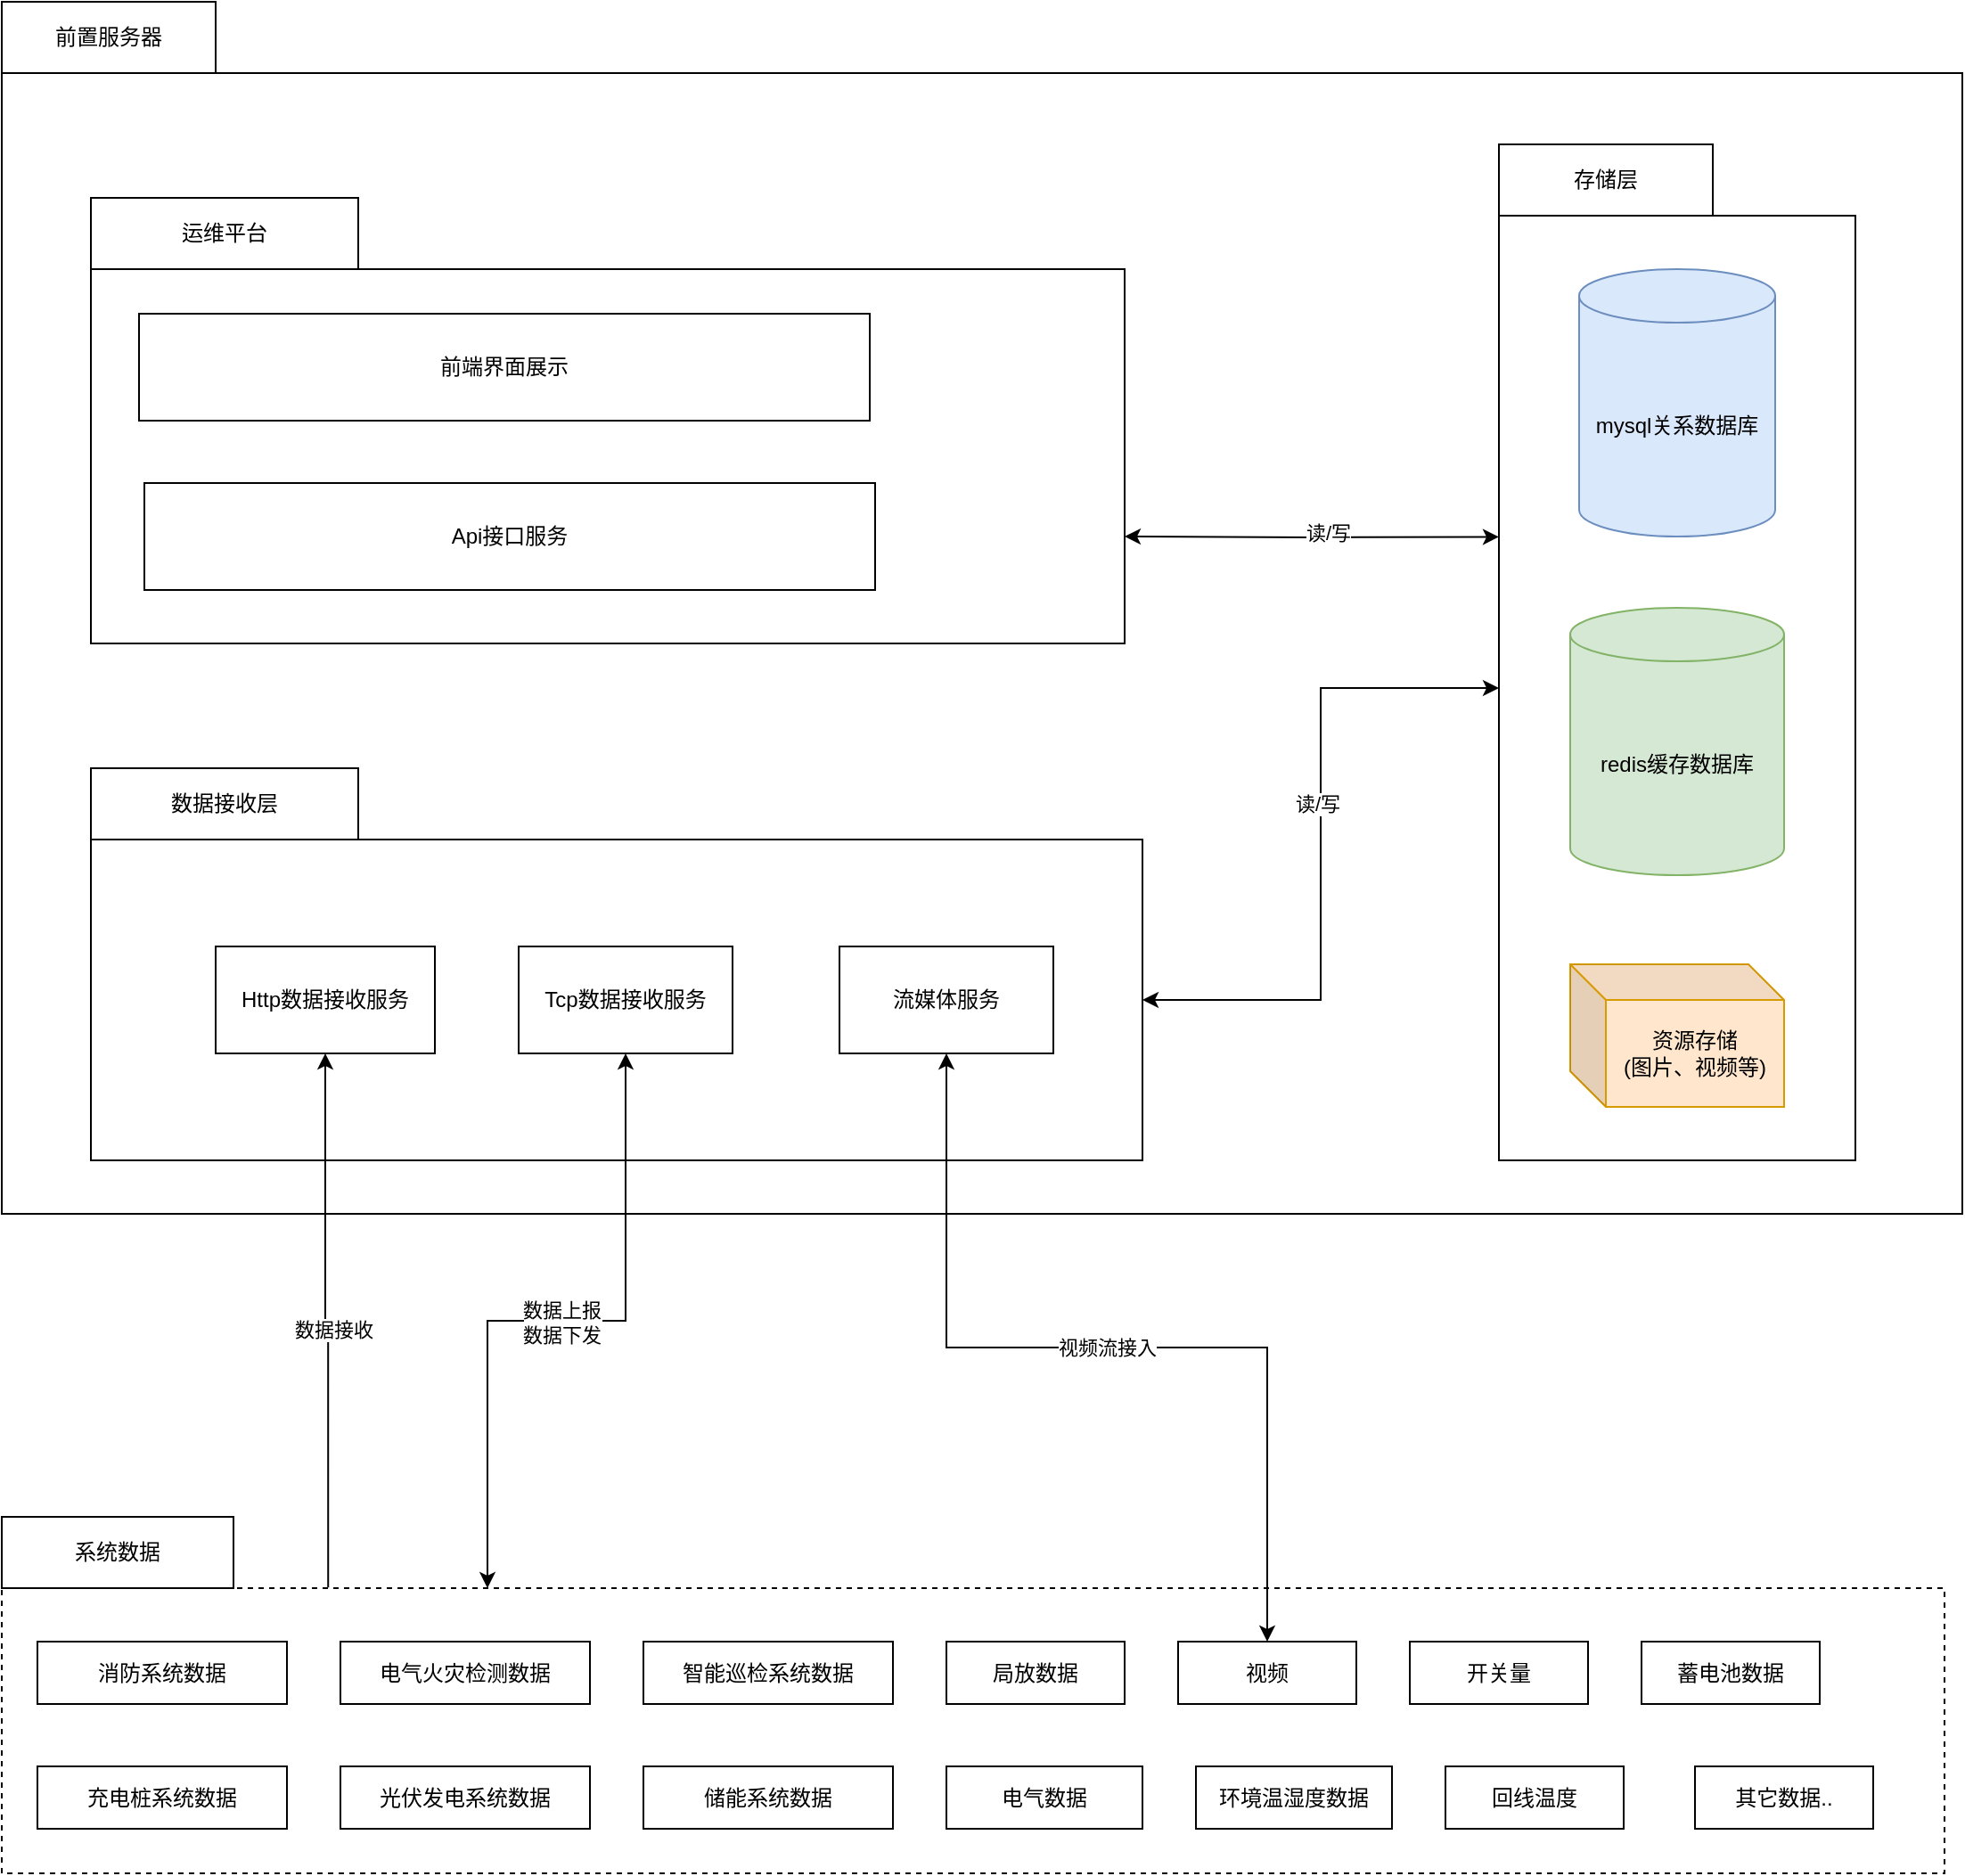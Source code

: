 <mxfile version="13.7.9" type="github">
  <diagram id="Hz9SQZm9DBwmcALDKWFs" name="Page-1">
    <mxGraphModel dx="2365" dy="1288" grid="1" gridSize="10" guides="1" tooltips="1" connect="1" arrows="1" fold="1" page="1" pageScale="1" pageWidth="827" pageHeight="1169" math="0" shadow="0">
      <root>
        <mxCell id="0" />
        <mxCell id="1" parent="0" />
        <mxCell id="7Oax_VJaz0vtxvODjcff-19" value="" style="rounded=0;whiteSpace=wrap;html=1;" vertex="1" parent="1">
          <mxGeometry x="130" y="450" width="1100" height="640" as="geometry" />
        </mxCell>
        <mxCell id="7Oax_VJaz0vtxvODjcff-36" style="edgeStyle=orthogonalEdgeStyle;rounded=0;orthogonalLoop=1;jettySize=auto;html=1;exitX=1;exitY=0.5;exitDx=0;exitDy=0;entryX=0;entryY=0.5;entryDx=0;entryDy=0;startArrow=classic;startFill=1;endArrow=classic;endFill=1;" edge="1" parent="1" source="7Oax_VJaz0vtxvODjcff-27" target="7Oax_VJaz0vtxvODjcff-29">
          <mxGeometry relative="1" as="geometry" />
        </mxCell>
        <mxCell id="7Oax_VJaz0vtxvODjcff-37" value="读/写" style="edgeLabel;html=1;align=center;verticalAlign=middle;resizable=0;points=[];" vertex="1" connectable="0" parent="7Oax_VJaz0vtxvODjcff-36">
          <mxGeometry x="0.123" y="2" relative="1" as="geometry">
            <mxPoint as="offset" />
          </mxGeometry>
        </mxCell>
        <mxCell id="7Oax_VJaz0vtxvODjcff-27" value="" style="rounded=0;whiteSpace=wrap;html=1;" vertex="1" parent="1">
          <mxGeometry x="180" y="880" width="590" height="180" as="geometry" />
        </mxCell>
        <mxCell id="7Oax_VJaz0vtxvODjcff-1" value="" style="rounded=0;whiteSpace=wrap;html=1;dashed=1;" vertex="1" parent="1">
          <mxGeometry x="130" y="1300" width="1090" height="160" as="geometry" />
        </mxCell>
        <mxCell id="7Oax_VJaz0vtxvODjcff-3" value="系统数据" style="rounded=0;whiteSpace=wrap;html=1;" vertex="1" parent="1">
          <mxGeometry x="130" y="1260" width="130" height="40" as="geometry" />
        </mxCell>
        <mxCell id="7Oax_VJaz0vtxvODjcff-5" value="消防系统数据" style="rounded=0;whiteSpace=wrap;html=1;" vertex="1" parent="1">
          <mxGeometry x="150" y="1330" width="140" height="35" as="geometry" />
        </mxCell>
        <mxCell id="7Oax_VJaz0vtxvODjcff-6" value="电气火灾检测数据" style="rounded=0;whiteSpace=wrap;html=1;" vertex="1" parent="1">
          <mxGeometry x="320" y="1330" width="140" height="35" as="geometry" />
        </mxCell>
        <mxCell id="7Oax_VJaz0vtxvODjcff-7" value="智能巡检系统数据" style="rounded=0;whiteSpace=wrap;html=1;" vertex="1" parent="1">
          <mxGeometry x="490" y="1330" width="140" height="35" as="geometry" />
        </mxCell>
        <mxCell id="7Oax_VJaz0vtxvODjcff-8" value="充电桩系统数据" style="rounded=0;whiteSpace=wrap;html=1;" vertex="1" parent="1">
          <mxGeometry x="150" y="1400" width="140" height="35" as="geometry" />
        </mxCell>
        <mxCell id="7Oax_VJaz0vtxvODjcff-9" value="光伏发电系统数据" style="rounded=0;whiteSpace=wrap;html=1;" vertex="1" parent="1">
          <mxGeometry x="320" y="1400" width="140" height="35" as="geometry" />
        </mxCell>
        <mxCell id="7Oax_VJaz0vtxvODjcff-10" value="储能系统数据" style="rounded=0;whiteSpace=wrap;html=1;" vertex="1" parent="1">
          <mxGeometry x="490" y="1400" width="140" height="35" as="geometry" />
        </mxCell>
        <mxCell id="7Oax_VJaz0vtxvODjcff-11" value="局放数据" style="rounded=0;whiteSpace=wrap;html=1;" vertex="1" parent="1">
          <mxGeometry x="660" y="1330" width="100" height="35" as="geometry" />
        </mxCell>
        <mxCell id="7Oax_VJaz0vtxvODjcff-12" value="其它数据.." style="rounded=0;whiteSpace=wrap;html=1;" vertex="1" parent="1">
          <mxGeometry x="1080" y="1400" width="100" height="35" as="geometry" />
        </mxCell>
        <mxCell id="7Oax_VJaz0vtxvODjcff-13" value="视频" style="rounded=0;whiteSpace=wrap;html=1;" vertex="1" parent="1">
          <mxGeometry x="790" y="1330" width="100" height="35" as="geometry" />
        </mxCell>
        <mxCell id="7Oax_VJaz0vtxvODjcff-14" value="开关量" style="rounded=0;whiteSpace=wrap;html=1;" vertex="1" parent="1">
          <mxGeometry x="920" y="1330" width="100" height="35" as="geometry" />
        </mxCell>
        <mxCell id="7Oax_VJaz0vtxvODjcff-15" value="蓄电池数据" style="rounded=0;whiteSpace=wrap;html=1;" vertex="1" parent="1">
          <mxGeometry x="1050" y="1330" width="100" height="35" as="geometry" />
        </mxCell>
        <mxCell id="7Oax_VJaz0vtxvODjcff-16" value="电气数据" style="rounded=0;whiteSpace=wrap;html=1;" vertex="1" parent="1">
          <mxGeometry x="660" y="1400" width="110" height="35" as="geometry" />
        </mxCell>
        <mxCell id="7Oax_VJaz0vtxvODjcff-17" value="环境温湿度数据" style="rounded=0;whiteSpace=wrap;html=1;" vertex="1" parent="1">
          <mxGeometry x="800" y="1400" width="110" height="35" as="geometry" />
        </mxCell>
        <mxCell id="7Oax_VJaz0vtxvODjcff-18" value="回线温度" style="rounded=0;whiteSpace=wrap;html=1;" vertex="1" parent="1">
          <mxGeometry x="940" y="1400" width="100" height="35" as="geometry" />
        </mxCell>
        <mxCell id="7Oax_VJaz0vtxvODjcff-20" value="前置服务器" style="rounded=0;whiteSpace=wrap;html=1;" vertex="1" parent="1">
          <mxGeometry x="130" y="410" width="120" height="40" as="geometry" />
        </mxCell>
        <mxCell id="7Oax_VJaz0vtxvODjcff-23" style="edgeStyle=orthogonalEdgeStyle;rounded=0;orthogonalLoop=1;jettySize=auto;html=1;exitX=0.5;exitY=1;exitDx=0;exitDy=0;entryX=0.168;entryY=-0.002;entryDx=0;entryDy=0;entryPerimeter=0;startArrow=classic;startFill=1;endArrow=none;endFill=0;" edge="1" parent="1" source="7Oax_VJaz0vtxvODjcff-21" target="7Oax_VJaz0vtxvODjcff-1">
          <mxGeometry relative="1" as="geometry" />
        </mxCell>
        <mxCell id="7Oax_VJaz0vtxvODjcff-50" value="数据接收" style="edgeLabel;html=1;align=center;verticalAlign=middle;resizable=0;points=[];" vertex="1" connectable="0" parent="7Oax_VJaz0vtxvODjcff-23">
          <mxGeometry x="0.04" y="2" relative="1" as="geometry">
            <mxPoint x="1" as="offset" />
          </mxGeometry>
        </mxCell>
        <mxCell id="7Oax_VJaz0vtxvODjcff-21" value="Http数据接收服务" style="rounded=0;whiteSpace=wrap;html=1;" vertex="1" parent="1">
          <mxGeometry x="250" y="940" width="123" height="60" as="geometry" />
        </mxCell>
        <mxCell id="7Oax_VJaz0vtxvODjcff-24" style="edgeStyle=orthogonalEdgeStyle;rounded=0;orthogonalLoop=1;jettySize=auto;html=1;exitX=0.5;exitY=1;exitDx=0;exitDy=0;entryX=0.25;entryY=0;entryDx=0;entryDy=0;startArrow=classic;startFill=1;" edge="1" parent="1" source="7Oax_VJaz0vtxvODjcff-22" target="7Oax_VJaz0vtxvODjcff-1">
          <mxGeometry relative="1" as="geometry" />
        </mxCell>
        <mxCell id="7Oax_VJaz0vtxvODjcff-25" value="数据上报&lt;br&gt;数据下发" style="edgeLabel;html=1;align=center;verticalAlign=middle;resizable=0;points=[];" vertex="1" connectable="0" parent="7Oax_VJaz0vtxvODjcff-24">
          <mxGeometry x="-0.015" y="1" relative="1" as="geometry">
            <mxPoint as="offset" />
          </mxGeometry>
        </mxCell>
        <mxCell id="7Oax_VJaz0vtxvODjcff-22" value="Tcp数据接收服务" style="rounded=0;whiteSpace=wrap;html=1;" vertex="1" parent="1">
          <mxGeometry x="420" y="940" width="120" height="60" as="geometry" />
        </mxCell>
        <mxCell id="7Oax_VJaz0vtxvODjcff-29" value="" style="rounded=0;whiteSpace=wrap;html=1;" vertex="1" parent="1">
          <mxGeometry x="970" y="530" width="200" height="530" as="geometry" />
        </mxCell>
        <mxCell id="7Oax_VJaz0vtxvODjcff-30" value="存储层" style="rounded=0;whiteSpace=wrap;html=1;" vertex="1" parent="1">
          <mxGeometry x="970" y="490" width="120" height="40" as="geometry" />
        </mxCell>
        <mxCell id="7Oax_VJaz0vtxvODjcff-31" value="mysql关系数据库" style="shape=cylinder3;whiteSpace=wrap;html=1;boundedLbl=1;backgroundOutline=1;size=15;fillColor=#dae8fc;strokeColor=#6c8ebf;" vertex="1" parent="1">
          <mxGeometry x="1015" y="560" width="110" height="150" as="geometry" />
        </mxCell>
        <mxCell id="7Oax_VJaz0vtxvODjcff-32" value="redis缓存数据库" style="shape=cylinder3;whiteSpace=wrap;html=1;boundedLbl=1;backgroundOutline=1;size=15;fillColor=#d5e8d4;strokeColor=#82b366;" vertex="1" parent="1">
          <mxGeometry x="1010" y="750" width="120" height="150" as="geometry" />
        </mxCell>
        <mxCell id="7Oax_VJaz0vtxvODjcff-33" value="资源存储&lt;br&gt;(图片、视频等)" style="shape=cube;whiteSpace=wrap;html=1;boundedLbl=1;backgroundOutline=1;darkOpacity=0.05;darkOpacity2=0.1;fillColor=#ffe6cc;strokeColor=#d79b00;" vertex="1" parent="1">
          <mxGeometry x="1010" y="950" width="120" height="80" as="geometry" />
        </mxCell>
        <mxCell id="7Oax_VJaz0vtxvODjcff-35" value="数据接收层" style="rounded=0;whiteSpace=wrap;html=1;" vertex="1" parent="1">
          <mxGeometry x="180" y="840" width="150" height="40" as="geometry" />
        </mxCell>
        <mxCell id="7Oax_VJaz0vtxvODjcff-38" value="" style="rounded=0;whiteSpace=wrap;html=1;" vertex="1" parent="1">
          <mxGeometry x="180" y="560" width="580" height="210" as="geometry" />
        </mxCell>
        <mxCell id="7Oax_VJaz0vtxvODjcff-48" style="edgeStyle=orthogonalEdgeStyle;rounded=0;orthogonalLoop=1;jettySize=auto;html=1;entryX=0;entryY=0.34;entryDx=0;entryDy=0;entryPerimeter=0;startArrow=classic;startFill=1;endArrow=classic;endFill=1;" edge="1" parent="1" target="7Oax_VJaz0vtxvODjcff-29">
          <mxGeometry relative="1" as="geometry">
            <mxPoint x="760" y="710" as="sourcePoint" />
          </mxGeometry>
        </mxCell>
        <mxCell id="7Oax_VJaz0vtxvODjcff-49" value="读/写" style="edgeLabel;html=1;align=center;verticalAlign=middle;resizable=0;points=[];" vertex="1" connectable="0" parent="7Oax_VJaz0vtxvODjcff-48">
          <mxGeometry x="0.086" y="2" relative="1" as="geometry">
            <mxPoint as="offset" />
          </mxGeometry>
        </mxCell>
        <mxCell id="7Oax_VJaz0vtxvODjcff-39" value="Api接口服务" style="rounded=0;whiteSpace=wrap;html=1;" vertex="1" parent="1">
          <mxGeometry x="210" y="680" width="410" height="60" as="geometry" />
        </mxCell>
        <mxCell id="7Oax_VJaz0vtxvODjcff-40" value="前端界面展示" style="rounded=0;whiteSpace=wrap;html=1;" vertex="1" parent="1">
          <mxGeometry x="207" y="585" width="410" height="60" as="geometry" />
        </mxCell>
        <mxCell id="7Oax_VJaz0vtxvODjcff-43" value="视频流接入" style="edgeStyle=orthogonalEdgeStyle;rounded=0;orthogonalLoop=1;jettySize=auto;html=1;exitX=0.5;exitY=1;exitDx=0;exitDy=0;entryX=0.5;entryY=0;entryDx=0;entryDy=0;startArrow=classic;startFill=1;endArrow=classic;endFill=1;" edge="1" parent="1" source="7Oax_VJaz0vtxvODjcff-42" target="7Oax_VJaz0vtxvODjcff-13">
          <mxGeometry relative="1" as="geometry" />
        </mxCell>
        <mxCell id="7Oax_VJaz0vtxvODjcff-42" value="流媒体服务" style="rounded=0;whiteSpace=wrap;html=1;" vertex="1" parent="1">
          <mxGeometry x="600" y="940" width="120" height="60" as="geometry" />
        </mxCell>
        <mxCell id="7Oax_VJaz0vtxvODjcff-44" value="运维平台" style="rounded=0;whiteSpace=wrap;html=1;" vertex="1" parent="1">
          <mxGeometry x="180" y="520" width="150" height="40" as="geometry" />
        </mxCell>
      </root>
    </mxGraphModel>
  </diagram>
</mxfile>
